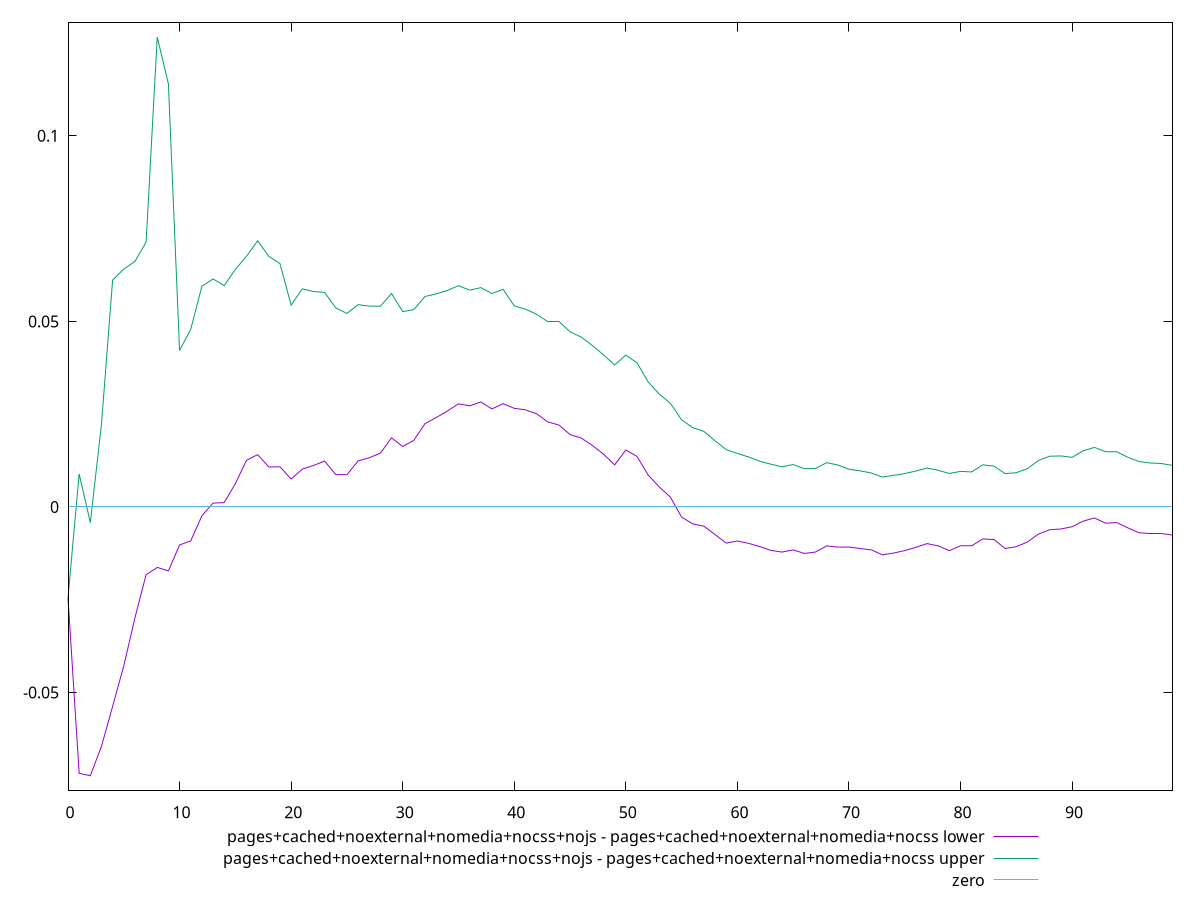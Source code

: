 reset

$pagesCachedNoexternalNomediaNocssNojsPagesCachedNoexternalNomediaNocssLower <<EOF
0 -0.02453693432930759
1 -0.07181252172615854
2 -0.07247209729218837
3 -0.06453568446297536
4 -0.053759780227889235
5 -0.04285601748567338
6 -0.02990570214865216
7 -0.01827213720650831
8 -0.016316195041375894
9 -0.017254865845466816
10 -0.010259503878974188
11 -0.00916798711096636
12 -0.0024088866764968887
13 0.0010172717135073298
14 0.0011513644787603562
15 0.00627375868218439
16 0.012566951848217926
17 0.014084763054411288
18 0.010754937463064631
19 0.010795559623813223
20 0.007523083796913077
21 0.010178318365296188
22 0.011153167781243492
23 0.012352361134145718
24 0.00871101728161778
25 0.008662679108513618
26 0.012380927419542376
27 0.013238718271792165
28 0.014483275011662793
29 0.018609160762626017
30 0.016284637502103072
31 0.01796274006456549
32 0.02243732496043614
33 0.02408497173737163
34 0.025830242677483982
35 0.02778429760652414
36 0.02722902867380694
37 0.028293920875458796
38 0.0263924476085384
39 0.02783153361662119
40 0.026560228225560242
41 0.026163333062538867
42 0.02510754499286424
43 0.02290914693001969
44 0.022064597134990975
45 0.019500200276044995
46 0.018553528868258992
47 0.0165771132196824
48 0.014200249380136575
49 0.011329518953542466
50 0.015342187471719046
51 0.01360476044781957
52 0.008601482939978644
53 0.005364013987769936
54 0.0026166446913542234
55 -0.0027641160746924593
56 -0.004574764419772753
57 -0.005206590390763176
58 -0.007462795813485556
59 -0.009756831888784644
60 -0.009198925822329887
61 -0.009821626949736898
62 -0.010683938271021763
63 -0.011723027192845795
64 -0.012179781342844979
65 -0.011591856332520545
66 -0.012548925528688035
67 -0.012177322020613597
68 -0.010508618931066648
69 -0.010847297364785185
70 -0.01080837007843426
71 -0.011221537614698327
72 -0.01157839530714739
73 -0.01292462873800395
74 -0.01243845956215639
75 -0.011773215539587238
76 -0.010905073931206776
77 -0.009892539681545381
78 -0.010518904251315627
79 -0.011790320856425862
80 -0.010488782433825514
81 -0.010478687646058202
82 -0.008634997187386325
83 -0.008807259439070897
84 -0.011220737308913875
85 -0.010727673879842562
86 -0.009463735403283597
87 -0.007303492174614576
88 -0.00614510788344977
89 -0.005952789418189948
90 -0.005351264162198291
91 -0.003825558119292338
92 -0.002993866575602905
93 -0.004384707837112114
94 -0.004229878022145028
95 -0.005652341537760612
96 -0.006972930729582834
97 -0.007185071013149155
98 -0.007177525385826149
99 -0.007586959065444694
EOF

$pagesCachedNoexternalNomediaNocssNojsPagesCachedNoexternalNomediaNocssUpper <<EOF
0 -0.02453693432930759
1 0.008870233564902512
2 -0.004222603585629675
3 0.022332205178819675
4 0.06113302979864415
5 0.06410398928456587
6 0.06617547655862008
7 0.07132097152854208
8 0.12662685556693004
9 0.11398400990853602
10 0.04215395537897111
11 0.04786298366339217
12 0.05946377673412276
13 0.06143422064208489
14 0.05964024717661737
15 0.06400587806498592
16 0.06755217935070573
17 0.0717112366711076
18 0.0675264643285877
19 0.06557341295834136
20 0.054384918036457675
21 0.05875461943746692
22 0.05805640645293035
23 0.05780190612212256
24 0.05364058629216644
25 0.052142557095590875
26 0.05451231795123253
27 0.054132998881406616
28 0.05408720702167814
29 0.057519568406378355
30 0.052629934716295734
31 0.05318563050804243
32 0.0567173237032106
33 0.05741767927076884
34 0.05833472881660887
35 0.05961045162821242
36 0.05841121037583119
37 0.05909390958974325
38 0.057513721592551886
39 0.05864336714746085
40 0.05415538356059081
41 0.05330537820397691
42 0.0518987877688917
43 0.04995354323768972
44 0.04998656494753884
45 0.04717358845518931
46 0.0457727650575397
47 0.04349751586746871
48 0.04096985685968031
49 0.038253305912280974
50 0.04091587487784505
51 0.038840904851458954
52 0.03368905914967457
53 0.03039521471588995
54 0.027901342219929376
55 0.023447601633614867
56 0.021355046655357784
57 0.02033797471335482
58 0.017800815069412147
59 0.015433899259661897
60 0.014395379323606619
61 0.013468073658601502
62 0.01229653032399358
63 0.011510969003853292
64 0.010815731987693204
65 0.011409838162353714
66 0.010301647180107629
67 0.010327573298732668
68 0.011921482984506748
69 0.011297347685951148
70 0.010139522546415248
71 0.009709361522303703
72 0.009141304948875615
73 0.008044000342086986
74 0.008501691644353881
75 0.00898248944128091
76 0.009666842053399415
77 0.010472231769952961
78 0.009853968059857828
79 0.00900141178171845
80 0.009571851004477059
81 0.009416593550719785
82 0.011339982259452616
83 0.010962415568925183
84 0.008954735715617279
85 0.009223868963785945
86 0.010317003877715942
87 0.012533730051516598
88 0.013657390451270653
89 0.013733892282229938
90 0.013358407216069804
91 0.015127535503051159
92 0.016028632053183882
93 0.014870449570296065
94 0.014849535641519251
95 0.013369876700868637
96 0.012227490089284372
97 0.01183414713063737
98 0.011684742639264206
99 0.01118557544035746
EOF

set key outside below
set xrange [0:99]
set yrange [-0.07645407634937074:0.1306088346241124]
set trange [-0.07645407634937074:0.1306088346241124]
set terminal svg size 640, 520 enhanced background rgb 'white'
set output "reprap/meta/scoreEstimate/diff/5_sub_4.svg"

plot $pagesCachedNoexternalNomediaNocssNojsPagesCachedNoexternalNomediaNocssLower title "pages+cached+noexternal+nomedia+nocss+nojs - pages+cached+noexternal+nomedia+nocss lower" with line, \
     $pagesCachedNoexternalNomediaNocssNojsPagesCachedNoexternalNomediaNocssUpper title "pages+cached+noexternal+nomedia+nocss+nojs - pages+cached+noexternal+nomedia+nocss upper" with line, \
     0 title "zero"

reset
